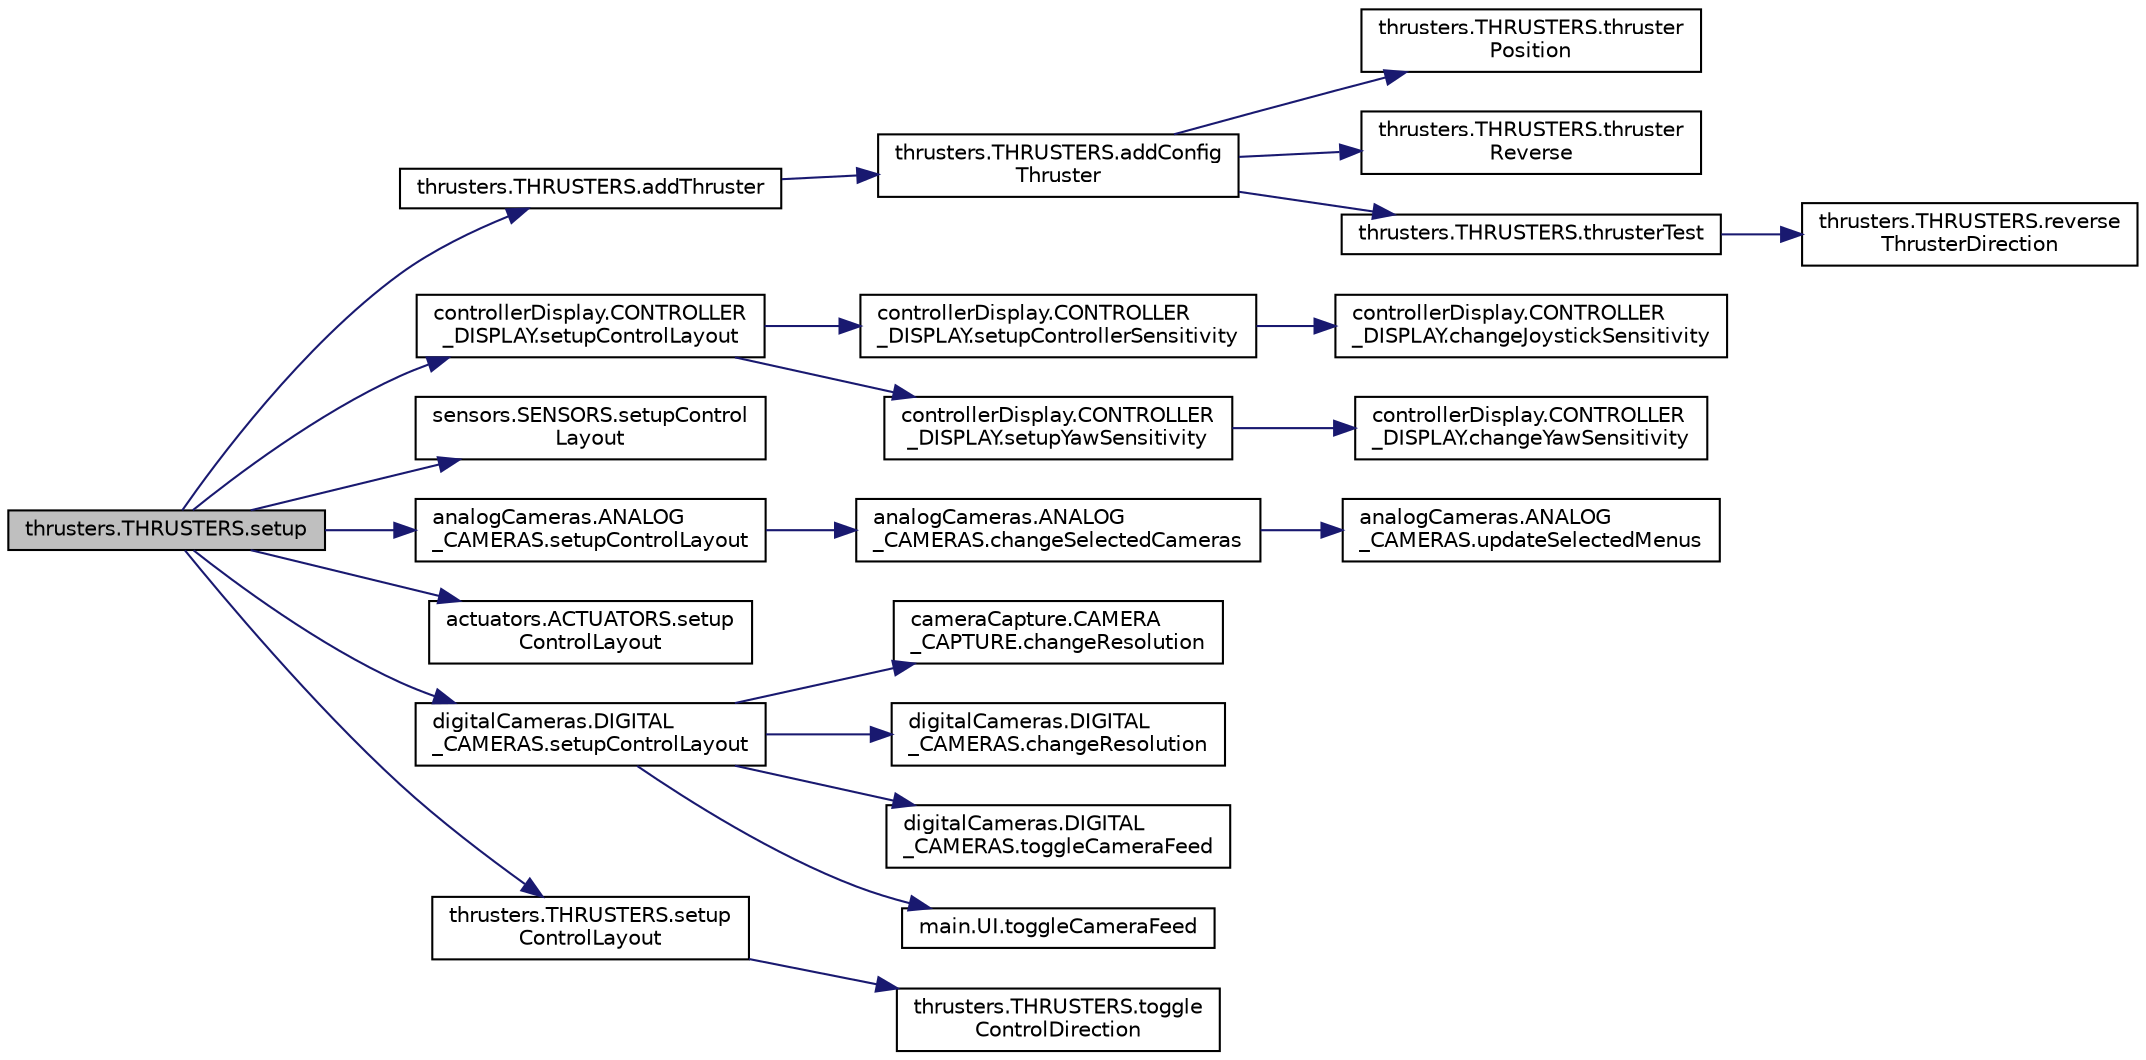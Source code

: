 digraph "thrusters.THRUSTERS.setup"
{
 // LATEX_PDF_SIZE
  edge [fontname="Helvetica",fontsize="10",labelfontname="Helvetica",labelfontsize="10"];
  node [fontname="Helvetica",fontsize="10",shape=record];
  rankdir="LR";
  Node1 [label="thrusters.THRUSTERS.setup",height=0.2,width=0.4,color="black", fillcolor="grey75", style="filled", fontcolor="black",tooltip=" "];
  Node1 -> Node2 [color="midnightblue",fontsize="10",style="solid",fontname="Helvetica"];
  Node2 [label="thrusters.THRUSTERS.addThruster",height=0.2,width=0.4,color="black", fillcolor="white", style="filled",URL="$classthrusters_1_1_t_h_r_u_s_t_e_r_s.html#a3fb2e8e49c67a8f45b2de9414db6f69e",tooltip=" "];
  Node2 -> Node3 [color="midnightblue",fontsize="10",style="solid",fontname="Helvetica"];
  Node3 [label="thrusters.THRUSTERS.addConfig\lThruster",height=0.2,width=0.4,color="black", fillcolor="white", style="filled",URL="$classthrusters_1_1_t_h_r_u_s_t_e_r_s.html#a5d8677fd561c80236226557d055fea4d",tooltip=" "];
  Node3 -> Node4 [color="midnightblue",fontsize="10",style="solid",fontname="Helvetica"];
  Node4 [label="thrusters.THRUSTERS.thruster\lPosition",height=0.2,width=0.4,color="black", fillcolor="white", style="filled",URL="$classthrusters_1_1_t_h_r_u_s_t_e_r_s.html#a938526e1dd83abfc770c99f5352fc41a",tooltip=" "];
  Node3 -> Node5 [color="midnightblue",fontsize="10",style="solid",fontname="Helvetica"];
  Node5 [label="thrusters.THRUSTERS.thruster\lReverse",height=0.2,width=0.4,color="black", fillcolor="white", style="filled",URL="$classthrusters_1_1_t_h_r_u_s_t_e_r_s.html#a10d2ff45599de2e8979bc9dd56f40aed",tooltip=" "];
  Node3 -> Node6 [color="midnightblue",fontsize="10",style="solid",fontname="Helvetica"];
  Node6 [label="thrusters.THRUSTERS.thrusterTest",height=0.2,width=0.4,color="black", fillcolor="white", style="filled",URL="$classthrusters_1_1_t_h_r_u_s_t_e_r_s.html#a7bb121019216e87e576237b45c3e32fc",tooltip=" "];
  Node6 -> Node7 [color="midnightblue",fontsize="10",style="solid",fontname="Helvetica"];
  Node7 [label="thrusters.THRUSTERS.reverse\lThrusterDirection",height=0.2,width=0.4,color="black", fillcolor="white", style="filled",URL="$classthrusters_1_1_t_h_r_u_s_t_e_r_s.html#a5cb325c15a7831c380ae06495fdbaf74",tooltip=" "];
  Node1 -> Node8 [color="midnightblue",fontsize="10",style="solid",fontname="Helvetica"];
  Node8 [label="controllerDisplay.CONTROLLER\l_DISPLAY.setupControlLayout",height=0.2,width=0.4,color="black", fillcolor="white", style="filled",URL="$classcontroller_display_1_1_c_o_n_t_r_o_l_l_e_r___d_i_s_p_l_a_y.html#a254c501f80c06eca2b15dc2c60510eca",tooltip="CONTROL PANEL TAB ###."];
  Node8 -> Node9 [color="midnightblue",fontsize="10",style="solid",fontname="Helvetica"];
  Node9 [label="controllerDisplay.CONTROLLER\l_DISPLAY.setupControllerSensitivity",height=0.2,width=0.4,color="black", fillcolor="white", style="filled",URL="$classcontroller_display_1_1_c_o_n_t_r_o_l_l_e_r___d_i_s_p_l_a_y.html#a893116aa35369e09ef7f6d9c18c0815d",tooltip=" "];
  Node9 -> Node10 [color="midnightblue",fontsize="10",style="solid",fontname="Helvetica"];
  Node10 [label="controllerDisplay.CONTROLLER\l_DISPLAY.changeJoystickSensitivity",height=0.2,width=0.4,color="black", fillcolor="white", style="filled",URL="$classcontroller_display_1_1_c_o_n_t_r_o_l_l_e_r___d_i_s_p_l_a_y.html#ac58d7bb1df5d078d2652c2e461616d1e",tooltip=" "];
  Node8 -> Node11 [color="midnightblue",fontsize="10",style="solid",fontname="Helvetica"];
  Node11 [label="controllerDisplay.CONTROLLER\l_DISPLAY.setupYawSensitivity",height=0.2,width=0.4,color="black", fillcolor="white", style="filled",URL="$classcontroller_display_1_1_c_o_n_t_r_o_l_l_e_r___d_i_s_p_l_a_y.html#aa4af291fe0ae5ce1edf67571c79ac451",tooltip=" "];
  Node11 -> Node12 [color="midnightblue",fontsize="10",style="solid",fontname="Helvetica"];
  Node12 [label="controllerDisplay.CONTROLLER\l_DISPLAY.changeYawSensitivity",height=0.2,width=0.4,color="black", fillcolor="white", style="filled",URL="$classcontroller_display_1_1_c_o_n_t_r_o_l_l_e_r___d_i_s_p_l_a_y.html#a42c852b31f542c9505cf377195a795cd",tooltip=" "];
  Node1 -> Node13 [color="midnightblue",fontsize="10",style="solid",fontname="Helvetica"];
  Node13 [label="sensors.SENSORS.setupControl\lLayout",height=0.2,width=0.4,color="black", fillcolor="white", style="filled",URL="$classsensors_1_1_s_e_n_s_o_r_s.html#ae887560a1f920394ffde4c7246459950",tooltip="CONTROL PANEL TAB ###."];
  Node1 -> Node14 [color="midnightblue",fontsize="10",style="solid",fontname="Helvetica"];
  Node14 [label="analogCameras.ANALOG\l_CAMERAS.setupControlLayout",height=0.2,width=0.4,color="black", fillcolor="white", style="filled",URL="$classanalog_cameras_1_1_a_n_a_l_o_g___c_a_m_e_r_a_s.html#abb35a0c31be9904df1c949b71217f4eb",tooltip="CONTROL PANEL TAB ###."];
  Node14 -> Node15 [color="midnightblue",fontsize="10",style="solid",fontname="Helvetica"];
  Node15 [label="analogCameras.ANALOG\l_CAMERAS.changeSelectedCameras",height=0.2,width=0.4,color="black", fillcolor="white", style="filled",URL="$classanalog_cameras_1_1_a_n_a_l_o_g___c_a_m_e_r_a_s.html#a7457fcd633cbf1b6389fe577578d29bf",tooltip=" "];
  Node15 -> Node16 [color="midnightblue",fontsize="10",style="solid",fontname="Helvetica"];
  Node16 [label="analogCameras.ANALOG\l_CAMERAS.updateSelectedMenus",height=0.2,width=0.4,color="black", fillcolor="white", style="filled",URL="$classanalog_cameras_1_1_a_n_a_l_o_g___c_a_m_e_r_a_s.html#aac2d5e5f7c1b4d3ea0a632f5eed89585",tooltip=" "];
  Node1 -> Node17 [color="midnightblue",fontsize="10",style="solid",fontname="Helvetica"];
  Node17 [label="actuators.ACTUATORS.setup\lControlLayout",height=0.2,width=0.4,color="black", fillcolor="white", style="filled",URL="$classactuators_1_1_a_c_t_u_a_t_o_r_s.html#a9d73c1ed8fde6fbd358edd3634d9c921",tooltip="CONTROL PANEL TAB ###."];
  Node1 -> Node18 [color="midnightblue",fontsize="10",style="solid",fontname="Helvetica"];
  Node18 [label="digitalCameras.DIGITAL\l_CAMERAS.setupControlLayout",height=0.2,width=0.4,color="black", fillcolor="white", style="filled",URL="$classdigital_cameras_1_1_d_i_g_i_t_a_l___c_a_m_e_r_a_s.html#af632ff2bcd0be4632c7c64c0b9285d90",tooltip="CONTROL PANEL TAB ###."];
  Node18 -> Node19 [color="midnightblue",fontsize="10",style="solid",fontname="Helvetica"];
  Node19 [label="cameraCapture.CAMERA\l_CAPTURE.changeResolution",height=0.2,width=0.4,color="black", fillcolor="white", style="filled",URL="$classcamera_capture_1_1_c_a_m_e_r_a___c_a_p_t_u_r_e.html#acde251476ee95827d76f64ba8c15c578",tooltip=" "];
  Node18 -> Node20 [color="midnightblue",fontsize="10",style="solid",fontname="Helvetica"];
  Node20 [label="digitalCameras.DIGITAL\l_CAMERAS.changeResolution",height=0.2,width=0.4,color="black", fillcolor="white", style="filled",URL="$classdigital_cameras_1_1_d_i_g_i_t_a_l___c_a_m_e_r_a_s.html#a7174c9fc5767a9835e46e5d6f368554b",tooltip=" "];
  Node18 -> Node21 [color="midnightblue",fontsize="10",style="solid",fontname="Helvetica"];
  Node21 [label="digitalCameras.DIGITAL\l_CAMERAS.toggleCameraFeed",height=0.2,width=0.4,color="black", fillcolor="white", style="filled",URL="$classdigital_cameras_1_1_d_i_g_i_t_a_l___c_a_m_e_r_a_s.html#a58d0546941846ba3289f3e6eebf671a4",tooltip=" "];
  Node18 -> Node22 [color="midnightblue",fontsize="10",style="solid",fontname="Helvetica"];
  Node22 [label="main.UI.toggleCameraFeed",height=0.2,width=0.4,color="black", fillcolor="white", style="filled",URL="$classmain_1_1_u_i.html#ada1257062060358b26465ec51c2d2e82",tooltip=" "];
  Node1 -> Node23 [color="midnightblue",fontsize="10",style="solid",fontname="Helvetica"];
  Node23 [label="thrusters.THRUSTERS.setup\lControlLayout",height=0.2,width=0.4,color="black", fillcolor="white", style="filled",URL="$classthrusters_1_1_t_h_r_u_s_t_e_r_s.html#a3f965ff522b7cfa1f81edc5276a5d057",tooltip="CONTROL PANEL TAB ###."];
  Node23 -> Node24 [color="midnightblue",fontsize="10",style="solid",fontname="Helvetica"];
  Node24 [label="thrusters.THRUSTERS.toggle\lControlDirection",height=0.2,width=0.4,color="black", fillcolor="white", style="filled",URL="$classthrusters_1_1_t_h_r_u_s_t_e_r_s.html#a62a822c5d5da479b81646c86243c61de",tooltip=" "];
}
